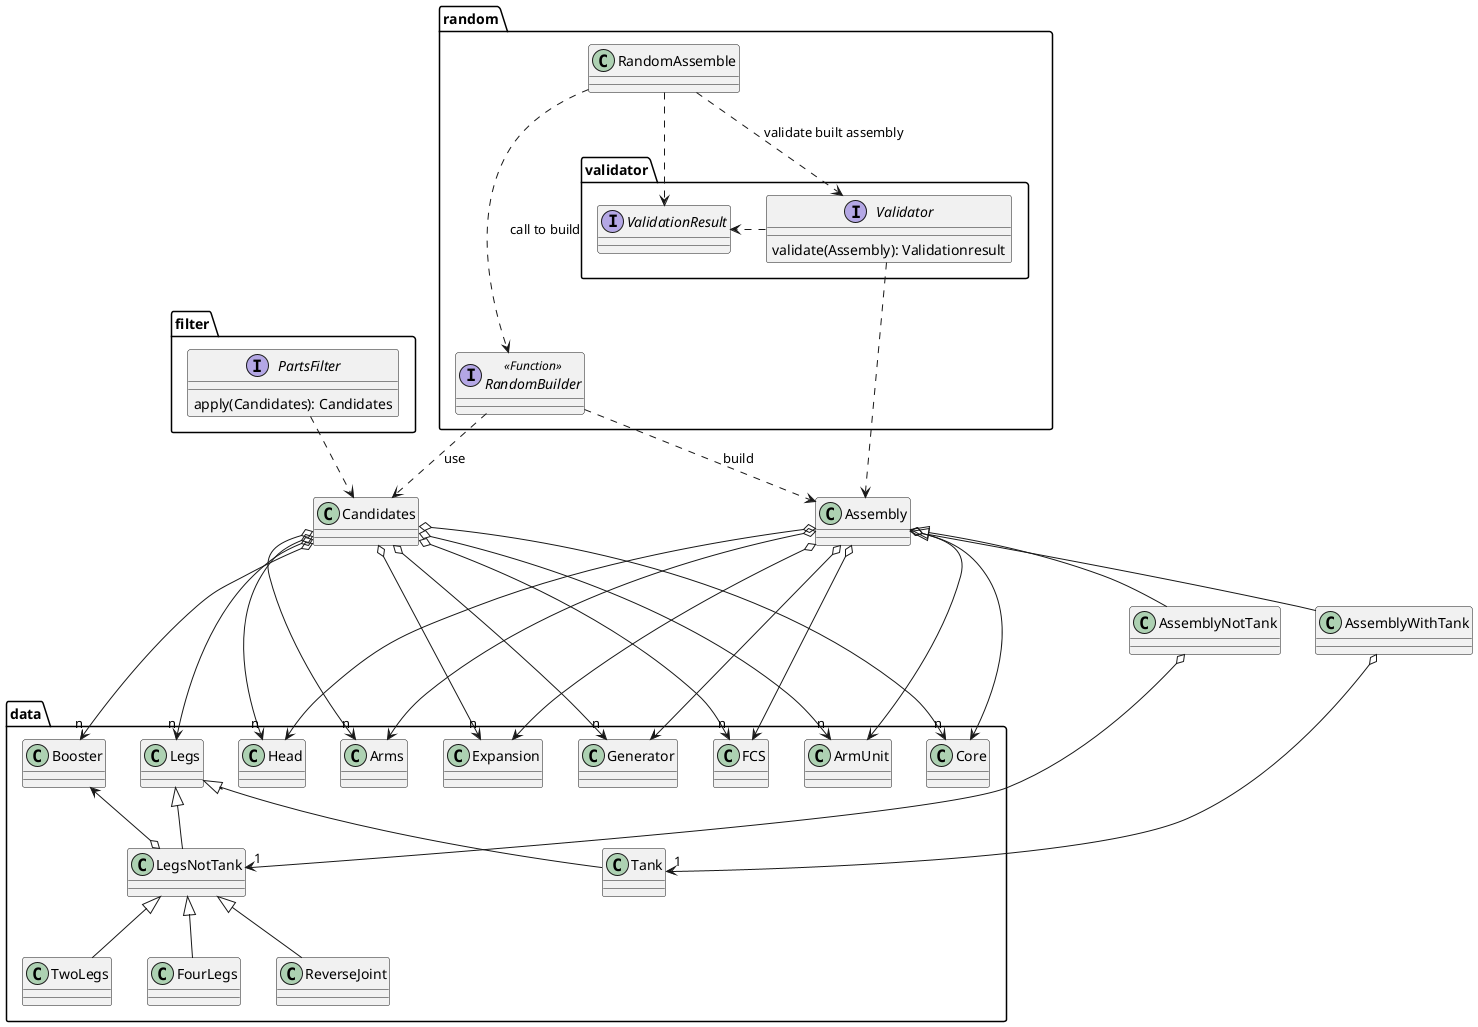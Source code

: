 @startuml
package data {
    class ArmUnit
    class Head
    class Arms
    class Core
    class Legs
    class Booster
    class FCS
    class Generator
    class Expansion

    Legs <|-- LegsNotTank
    Legs <|-- Tank
    LegsNotTank <|-- TwoLegs
    LegsNotTank <|-- FourLegs
    LegsNotTank <|-- ReverseJoint
}
Assembly <|-- AssemblyNotTank
Assembly <|-- AssemblyWithTank

Assembly o---> ArmUnit
Assembly o---> Head
Assembly o---> Arms
Assembly o---> Core
Assembly o---> FCS
Assembly o---> Generator
Assembly o---> Expansion

AssemblyNotTank o--> "1" LegsNotTank
LegsNotTank o-u-> Booster

AssemblyWithTank o--> "1" Tank

Candidates o---> "n" ArmUnit
Candidates o---> "n" Head
Candidates o---> "n" Arms
Candidates o---> "n" Core
Candidates o---> "n" Legs
Candidates o---> "n" Booster
Candidates o---> "n" FCS
Candidates o---> "n" Generator
Candidates o---> "n" Expansion

package filter {
    interface PartsFilter {
        apply(Candidates): Candidates
    }
    PartsFilter ..> Candidates
}
package random {
    class RandomAssemble

    interface RandomBuilder <<Function>>
    RandomBuilder ..> Assembly : build
    RandomBuilder ..> Candidates : use

    package validator {
        interface Validator {
            validate(Assembly): Validationresult
        }
        interface ValidationResult

        Validator ..> Assembly
        Validator .r.> ValidationResult
    }

    RandomAssemble ...> RandomBuilder : call to build
    RandomAssemble ..> Validator : validate built assembly
    RandomAssemble ..> ValidationResult
}
@enduml